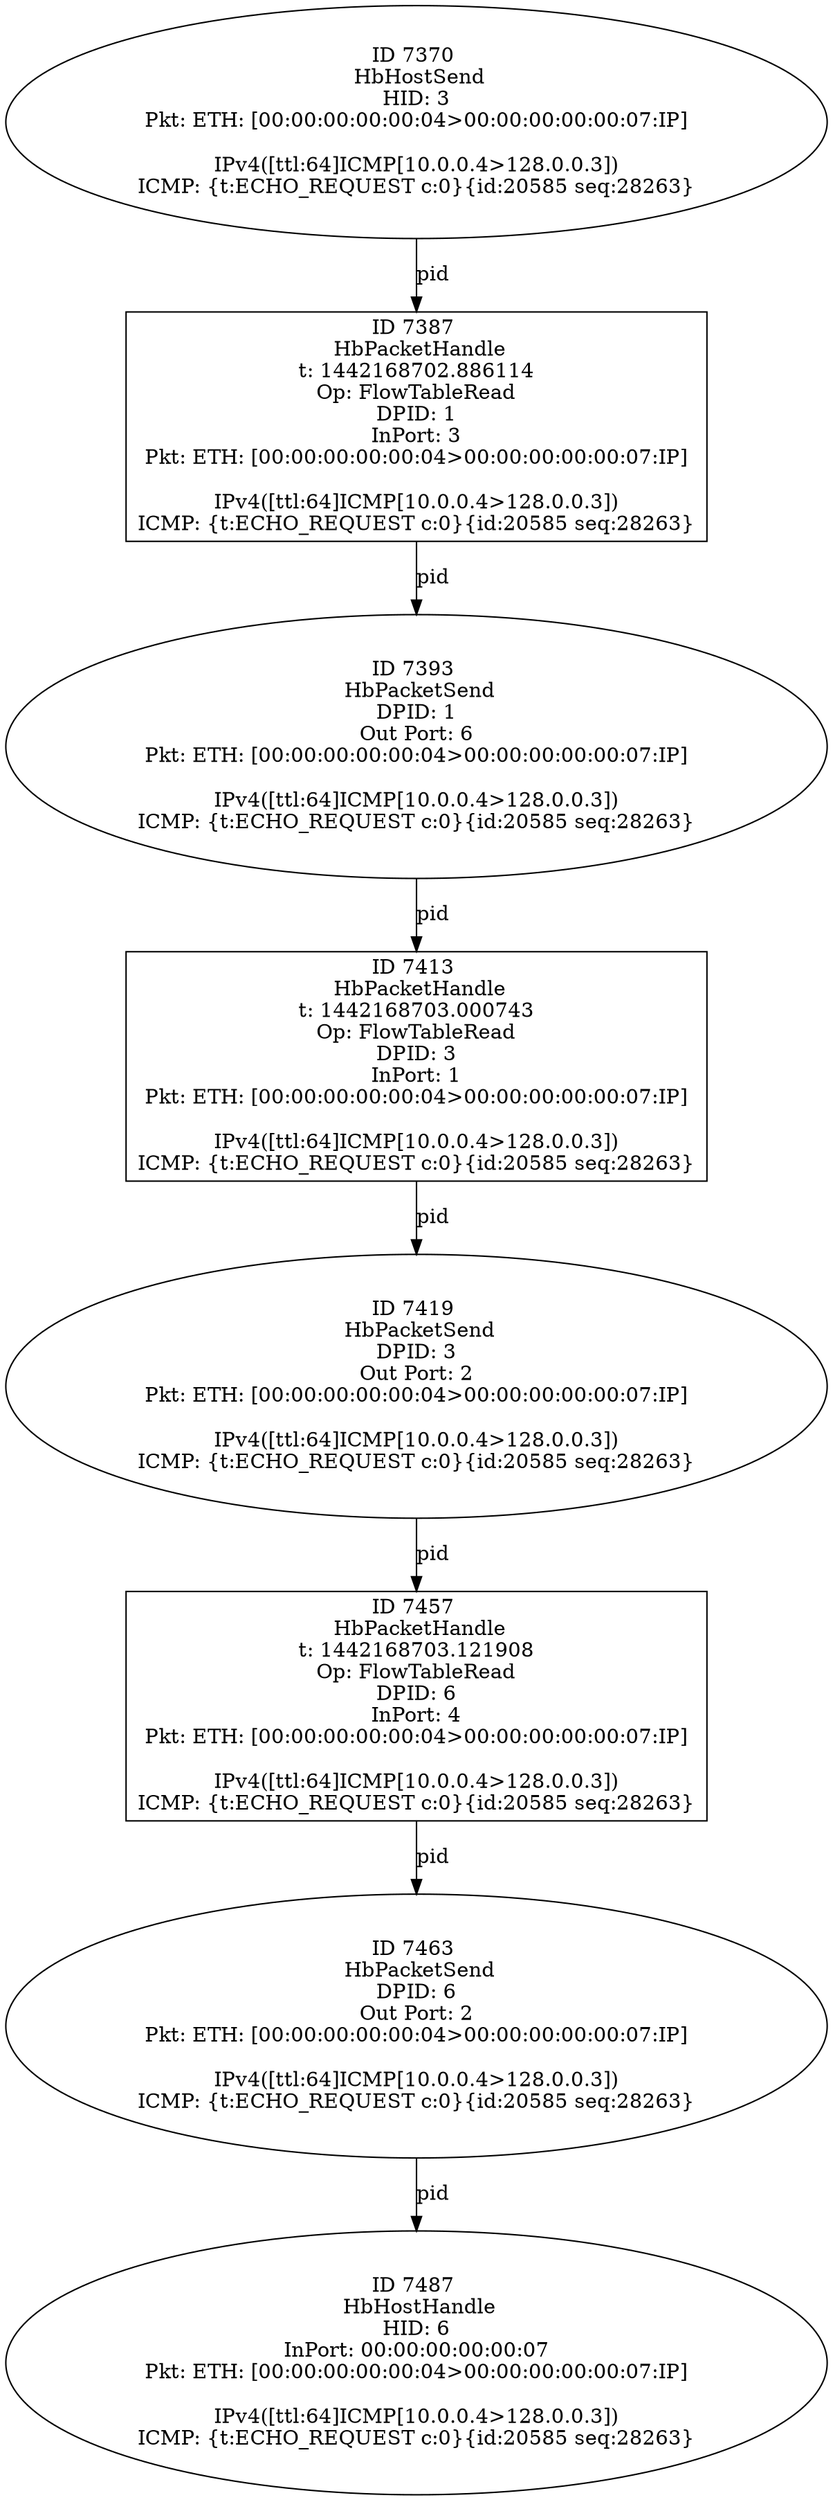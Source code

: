 strict digraph G {
7393 [shape=oval, event=<hb_events.HbPacketSend object at 0x1085e6050>, label="ID 7393 
 HbPacketSend
DPID: 1
Out Port: 6
Pkt: ETH: [00:00:00:00:00:04>00:00:00:00:00:07:IP]

IPv4([ttl:64]ICMP[10.0.0.4>128.0.0.3])
ICMP: {t:ECHO_REQUEST c:0}{id:20585 seq:28263}"];
7387 [shape=box, event=<hb_events.HbPacketHandle object at 0x1085f3090>, label="ID 7387 
 HbPacketHandle
t: 1442168702.886114
Op: FlowTableRead
DPID: 1
InPort: 3
Pkt: ETH: [00:00:00:00:00:04>00:00:00:00:00:07:IP]

IPv4([ttl:64]ICMP[10.0.0.4>128.0.0.3])
ICMP: {t:ECHO_REQUEST c:0}{id:20585 seq:28263}"];
7463 [shape=oval, event=<hb_events.HbPacketSend object at 0x108615810>, label="ID 7463 
 HbPacketSend
DPID: 6
Out Port: 2
Pkt: ETH: [00:00:00:00:00:04>00:00:00:00:00:07:IP]

IPv4([ttl:64]ICMP[10.0.0.4>128.0.0.3])
ICMP: {t:ECHO_REQUEST c:0}{id:20585 seq:28263}"];
7370 [shape=oval, event=<hb_events.HbHostSend object at 0x1085cec90>, label="ID 7370 
 HbHostSend
HID: 3
Pkt: ETH: [00:00:00:00:00:04>00:00:00:00:00:07:IP]

IPv4([ttl:64]ICMP[10.0.0.4>128.0.0.3])
ICMP: {t:ECHO_REQUEST c:0}{id:20585 seq:28263}"];
7457 [shape=box, event=<hb_events.HbPacketHandle object at 0x1086153d0>, label="ID 7457 
 HbPacketHandle
t: 1442168703.121908
Op: FlowTableRead
DPID: 6
InPort: 4
Pkt: ETH: [00:00:00:00:00:04>00:00:00:00:00:07:IP]

IPv4([ttl:64]ICMP[10.0.0.4>128.0.0.3])
ICMP: {t:ECHO_REQUEST c:0}{id:20585 seq:28263}"];
7413 [shape=box, event=<hb_events.HbPacketHandle object at 0x1085edd10>, label="ID 7413 
 HbPacketHandle
t: 1442168703.000743
Op: FlowTableRead
DPID: 3
InPort: 1
Pkt: ETH: [00:00:00:00:00:04>00:00:00:00:00:07:IP]

IPv4([ttl:64]ICMP[10.0.0.4>128.0.0.3])
ICMP: {t:ECHO_REQUEST c:0}{id:20585 seq:28263}"];
7419 [shape=oval, event=<hb_events.HbPacketSend object at 0x108600290>, label="ID 7419 
 HbPacketSend
DPID: 3
Out Port: 2
Pkt: ETH: [00:00:00:00:00:04>00:00:00:00:00:07:IP]

IPv4([ttl:64]ICMP[10.0.0.4>128.0.0.3])
ICMP: {t:ECHO_REQUEST c:0}{id:20585 seq:28263}"];
7487 [shape=oval, event=<hb_events.HbHostHandle object at 0x108639410>, label="ID 7487 
 HbHostHandle
HID: 6
InPort: 00:00:00:00:00:07
Pkt: ETH: [00:00:00:00:00:04>00:00:00:00:00:07:IP]

IPv4([ttl:64]ICMP[10.0.0.4>128.0.0.3])
ICMP: {t:ECHO_REQUEST c:0}{id:20585 seq:28263}"];
7393 -> 7413  [rel=pid, label=pid];
7419 -> 7457  [rel=pid, label=pid];
7457 -> 7463  [rel=pid, label=pid];
7370 -> 7387  [rel=pid, label=pid];
7463 -> 7487  [rel=pid, label=pid];
7413 -> 7419  [rel=pid, label=pid];
7387 -> 7393  [rel=pid, label=pid];
}
